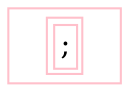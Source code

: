 digraph Perl
{
graph [ rankdir="TB" ]
node [ shape="oval" ]
edge [ color="grey" ]
"node.1" [ color="pink" label=<<table border='1'><tr><td>;</td></tr></table>> shape="rectangle" ]
}
